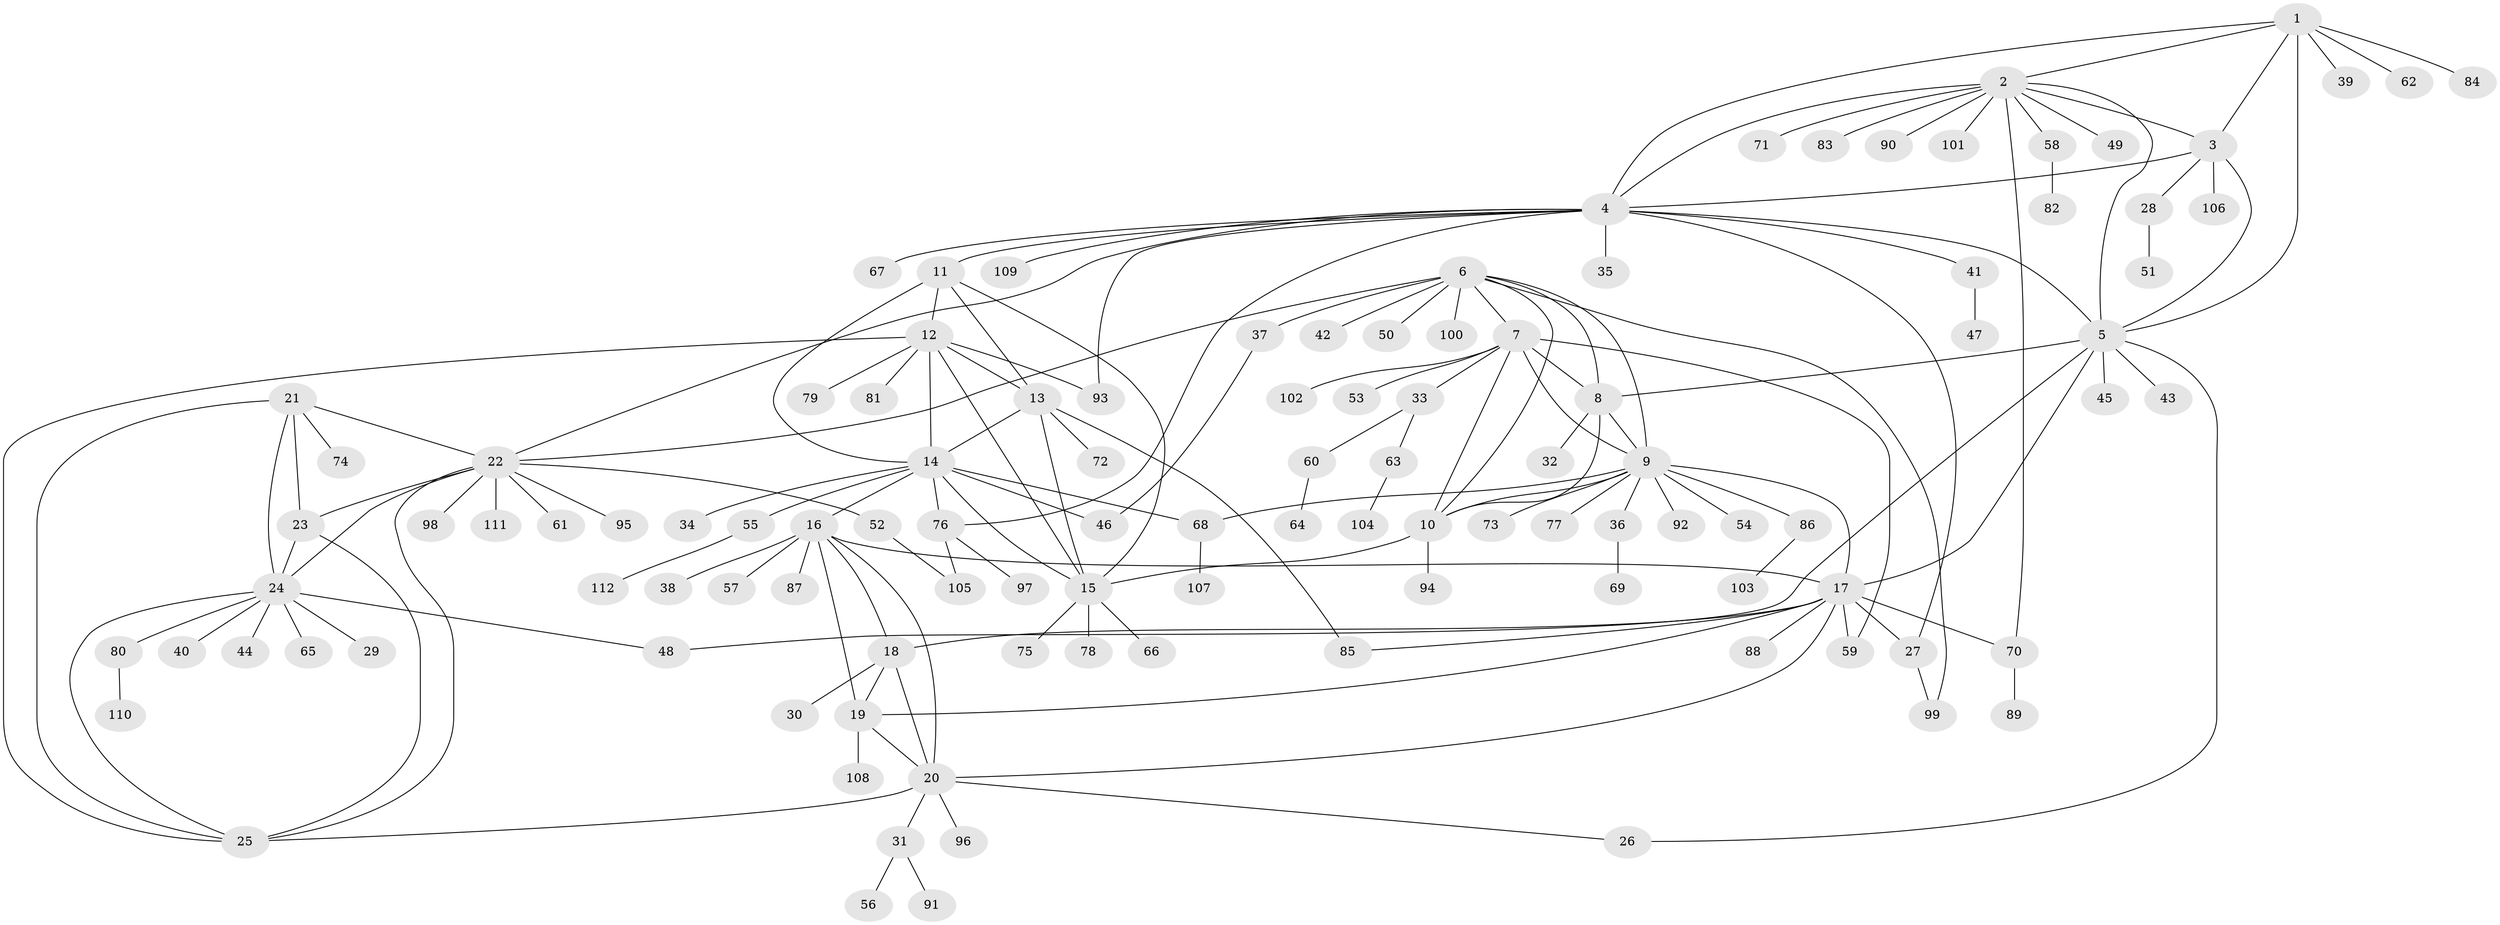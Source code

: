 // Generated by graph-tools (version 1.1) at 2025/55/03/09/25 04:55:11]
// undirected, 112 vertices, 159 edges
graph export_dot {
graph [start="1"]
  node [color=gray90,style=filled];
  1;
  2;
  3;
  4;
  5;
  6;
  7;
  8;
  9;
  10;
  11;
  12;
  13;
  14;
  15;
  16;
  17;
  18;
  19;
  20;
  21;
  22;
  23;
  24;
  25;
  26;
  27;
  28;
  29;
  30;
  31;
  32;
  33;
  34;
  35;
  36;
  37;
  38;
  39;
  40;
  41;
  42;
  43;
  44;
  45;
  46;
  47;
  48;
  49;
  50;
  51;
  52;
  53;
  54;
  55;
  56;
  57;
  58;
  59;
  60;
  61;
  62;
  63;
  64;
  65;
  66;
  67;
  68;
  69;
  70;
  71;
  72;
  73;
  74;
  75;
  76;
  77;
  78;
  79;
  80;
  81;
  82;
  83;
  84;
  85;
  86;
  87;
  88;
  89;
  90;
  91;
  92;
  93;
  94;
  95;
  96;
  97;
  98;
  99;
  100;
  101;
  102;
  103;
  104;
  105;
  106;
  107;
  108;
  109;
  110;
  111;
  112;
  1 -- 2;
  1 -- 3;
  1 -- 4;
  1 -- 5;
  1 -- 39;
  1 -- 62;
  1 -- 84;
  2 -- 3;
  2 -- 4;
  2 -- 5;
  2 -- 49;
  2 -- 58;
  2 -- 70;
  2 -- 71;
  2 -- 83;
  2 -- 90;
  2 -- 101;
  3 -- 4;
  3 -- 5;
  3 -- 28;
  3 -- 106;
  4 -- 5;
  4 -- 11;
  4 -- 22;
  4 -- 27;
  4 -- 35;
  4 -- 41;
  4 -- 67;
  4 -- 76;
  4 -- 93;
  4 -- 109;
  5 -- 8;
  5 -- 17;
  5 -- 26;
  5 -- 43;
  5 -- 45;
  5 -- 48;
  6 -- 7;
  6 -- 8;
  6 -- 9;
  6 -- 10;
  6 -- 22;
  6 -- 37;
  6 -- 42;
  6 -- 50;
  6 -- 99;
  6 -- 100;
  7 -- 8;
  7 -- 9;
  7 -- 10;
  7 -- 33;
  7 -- 53;
  7 -- 59;
  7 -- 102;
  8 -- 9;
  8 -- 10;
  8 -- 32;
  9 -- 10;
  9 -- 17;
  9 -- 36;
  9 -- 54;
  9 -- 68;
  9 -- 73;
  9 -- 77;
  9 -- 86;
  9 -- 92;
  10 -- 15;
  10 -- 94;
  11 -- 12;
  11 -- 13;
  11 -- 14;
  11 -- 15;
  12 -- 13;
  12 -- 14;
  12 -- 15;
  12 -- 25;
  12 -- 79;
  12 -- 81;
  12 -- 93;
  13 -- 14;
  13 -- 15;
  13 -- 72;
  13 -- 85;
  14 -- 15;
  14 -- 16;
  14 -- 34;
  14 -- 46;
  14 -- 55;
  14 -- 68;
  14 -- 76;
  15 -- 66;
  15 -- 75;
  15 -- 78;
  16 -- 17;
  16 -- 18;
  16 -- 19;
  16 -- 20;
  16 -- 38;
  16 -- 57;
  16 -- 87;
  17 -- 18;
  17 -- 19;
  17 -- 20;
  17 -- 27;
  17 -- 59;
  17 -- 70;
  17 -- 85;
  17 -- 88;
  18 -- 19;
  18 -- 20;
  18 -- 30;
  19 -- 20;
  19 -- 108;
  20 -- 25;
  20 -- 26;
  20 -- 31;
  20 -- 96;
  21 -- 22;
  21 -- 23;
  21 -- 24;
  21 -- 25;
  21 -- 74;
  22 -- 23;
  22 -- 24;
  22 -- 25;
  22 -- 52;
  22 -- 61;
  22 -- 95;
  22 -- 98;
  22 -- 111;
  23 -- 24;
  23 -- 25;
  24 -- 25;
  24 -- 29;
  24 -- 40;
  24 -- 44;
  24 -- 48;
  24 -- 65;
  24 -- 80;
  27 -- 99;
  28 -- 51;
  31 -- 56;
  31 -- 91;
  33 -- 60;
  33 -- 63;
  36 -- 69;
  37 -- 46;
  41 -- 47;
  52 -- 105;
  55 -- 112;
  58 -- 82;
  60 -- 64;
  63 -- 104;
  68 -- 107;
  70 -- 89;
  76 -- 97;
  76 -- 105;
  80 -- 110;
  86 -- 103;
}
